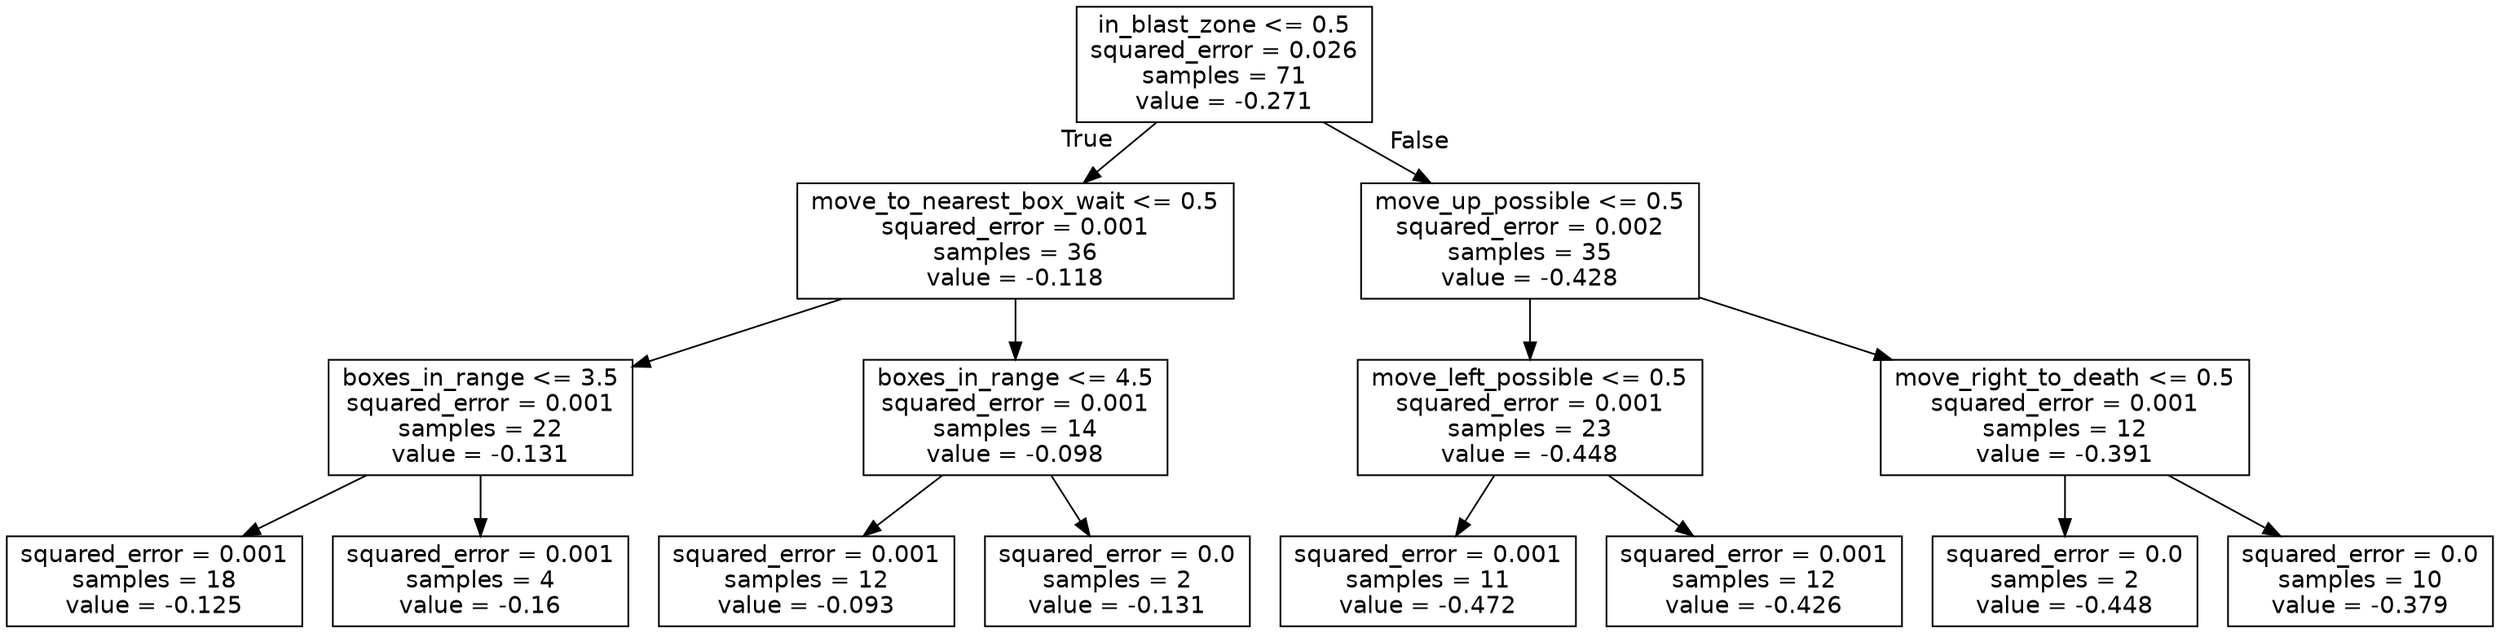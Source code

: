 digraph Tree {
node [shape=box, fontname="helvetica"] ;
edge [fontname="helvetica"] ;
0 [label="in_blast_zone <= 0.5\nsquared_error = 0.026\nsamples = 71\nvalue = -0.271"] ;
1 [label="move_to_nearest_box_wait <= 0.5\nsquared_error = 0.001\nsamples = 36\nvalue = -0.118"] ;
0 -> 1 [labeldistance=2.5, labelangle=45, headlabel="True"] ;
2 [label="boxes_in_range <= 3.5\nsquared_error = 0.001\nsamples = 22\nvalue = -0.131"] ;
1 -> 2 ;
3 [label="squared_error = 0.001\nsamples = 18\nvalue = -0.125"] ;
2 -> 3 ;
4 [label="squared_error = 0.001\nsamples = 4\nvalue = -0.16"] ;
2 -> 4 ;
5 [label="boxes_in_range <= 4.5\nsquared_error = 0.001\nsamples = 14\nvalue = -0.098"] ;
1 -> 5 ;
6 [label="squared_error = 0.001\nsamples = 12\nvalue = -0.093"] ;
5 -> 6 ;
7 [label="squared_error = 0.0\nsamples = 2\nvalue = -0.131"] ;
5 -> 7 ;
8 [label="move_up_possible <= 0.5\nsquared_error = 0.002\nsamples = 35\nvalue = -0.428"] ;
0 -> 8 [labeldistance=2.5, labelangle=-45, headlabel="False"] ;
9 [label="move_left_possible <= 0.5\nsquared_error = 0.001\nsamples = 23\nvalue = -0.448"] ;
8 -> 9 ;
10 [label="squared_error = 0.001\nsamples = 11\nvalue = -0.472"] ;
9 -> 10 ;
11 [label="squared_error = 0.001\nsamples = 12\nvalue = -0.426"] ;
9 -> 11 ;
12 [label="move_right_to_death <= 0.5\nsquared_error = 0.001\nsamples = 12\nvalue = -0.391"] ;
8 -> 12 ;
13 [label="squared_error = 0.0\nsamples = 2\nvalue = -0.448"] ;
12 -> 13 ;
14 [label="squared_error = 0.0\nsamples = 10\nvalue = -0.379"] ;
12 -> 14 ;
}